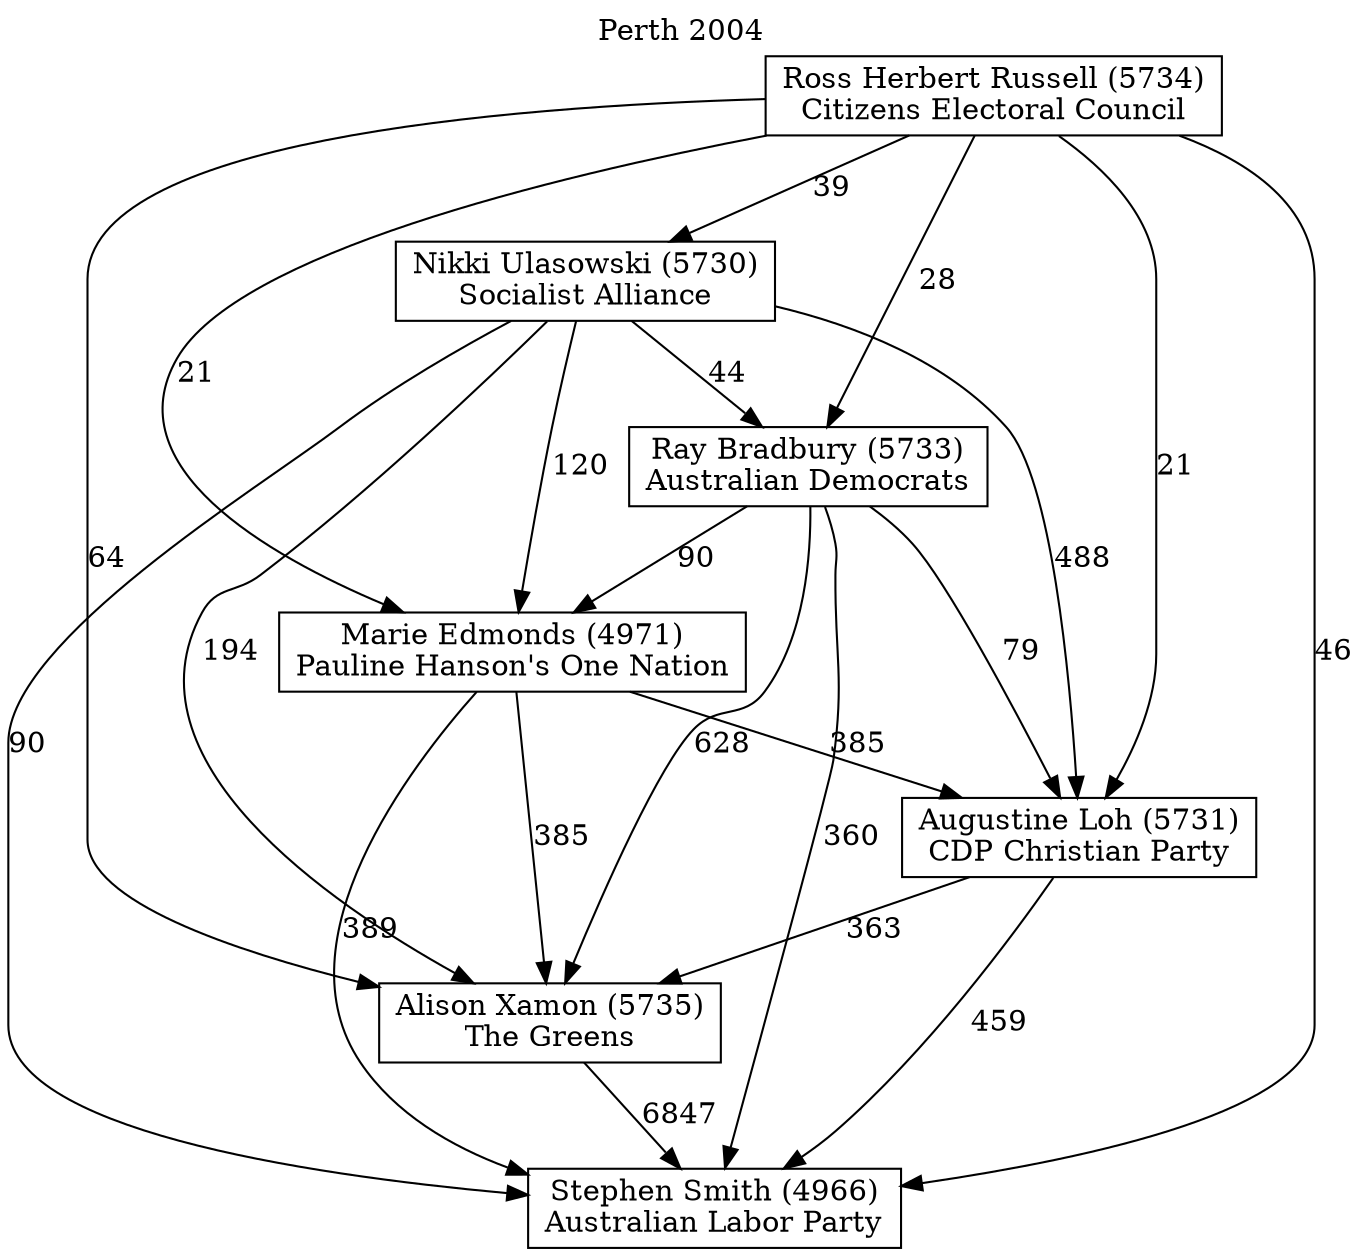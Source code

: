 // House preference flow
digraph "Stephen Smith (4966)_Perth_2004" {
	graph [label="Perth 2004" labelloc=t mclimit=10]
	node [shape=box]
	"Alison Xamon (5735)" [label="Alison Xamon (5735)
The Greens"]
	"Augustine Loh (5731)" [label="Augustine Loh (5731)
CDP Christian Party"]
	"Marie Edmonds (4971)" [label="Marie Edmonds (4971)
Pauline Hanson's One Nation"]
	"Nikki Ulasowski (5730)" [label="Nikki Ulasowski (5730)
Socialist Alliance"]
	"Ray Bradbury (5733)" [label="Ray Bradbury (5733)
Australian Democrats"]
	"Ross Herbert Russell (5734)" [label="Ross Herbert Russell (5734)
Citizens Electoral Council"]
	"Stephen Smith (4966)" [label="Stephen Smith (4966)
Australian Labor Party"]
	"Alison Xamon (5735)" -> "Stephen Smith (4966)" [label=6847]
	"Augustine Loh (5731)" -> "Alison Xamon (5735)" [label=363]
	"Augustine Loh (5731)" -> "Stephen Smith (4966)" [label=459]
	"Marie Edmonds (4971)" -> "Alison Xamon (5735)" [label=385]
	"Marie Edmonds (4971)" -> "Augustine Loh (5731)" [label=385]
	"Marie Edmonds (4971)" -> "Stephen Smith (4966)" [label=389]
	"Nikki Ulasowski (5730)" -> "Alison Xamon (5735)" [label=194]
	"Nikki Ulasowski (5730)" -> "Augustine Loh (5731)" [label=488]
	"Nikki Ulasowski (5730)" -> "Marie Edmonds (4971)" [label=120]
	"Nikki Ulasowski (5730)" -> "Ray Bradbury (5733)" [label=44]
	"Nikki Ulasowski (5730)" -> "Stephen Smith (4966)" [label=90]
	"Ray Bradbury (5733)" -> "Alison Xamon (5735)" [label=628]
	"Ray Bradbury (5733)" -> "Augustine Loh (5731)" [label=79]
	"Ray Bradbury (5733)" -> "Marie Edmonds (4971)" [label=90]
	"Ray Bradbury (5733)" -> "Stephen Smith (4966)" [label=360]
	"Ross Herbert Russell (5734)" -> "Alison Xamon (5735)" [label=64]
	"Ross Herbert Russell (5734)" -> "Augustine Loh (5731)" [label=21]
	"Ross Herbert Russell (5734)" -> "Marie Edmonds (4971)" [label=21]
	"Ross Herbert Russell (5734)" -> "Nikki Ulasowski (5730)" [label=39]
	"Ross Herbert Russell (5734)" -> "Ray Bradbury (5733)" [label=28]
	"Ross Herbert Russell (5734)" -> "Stephen Smith (4966)" [label=46]
}
